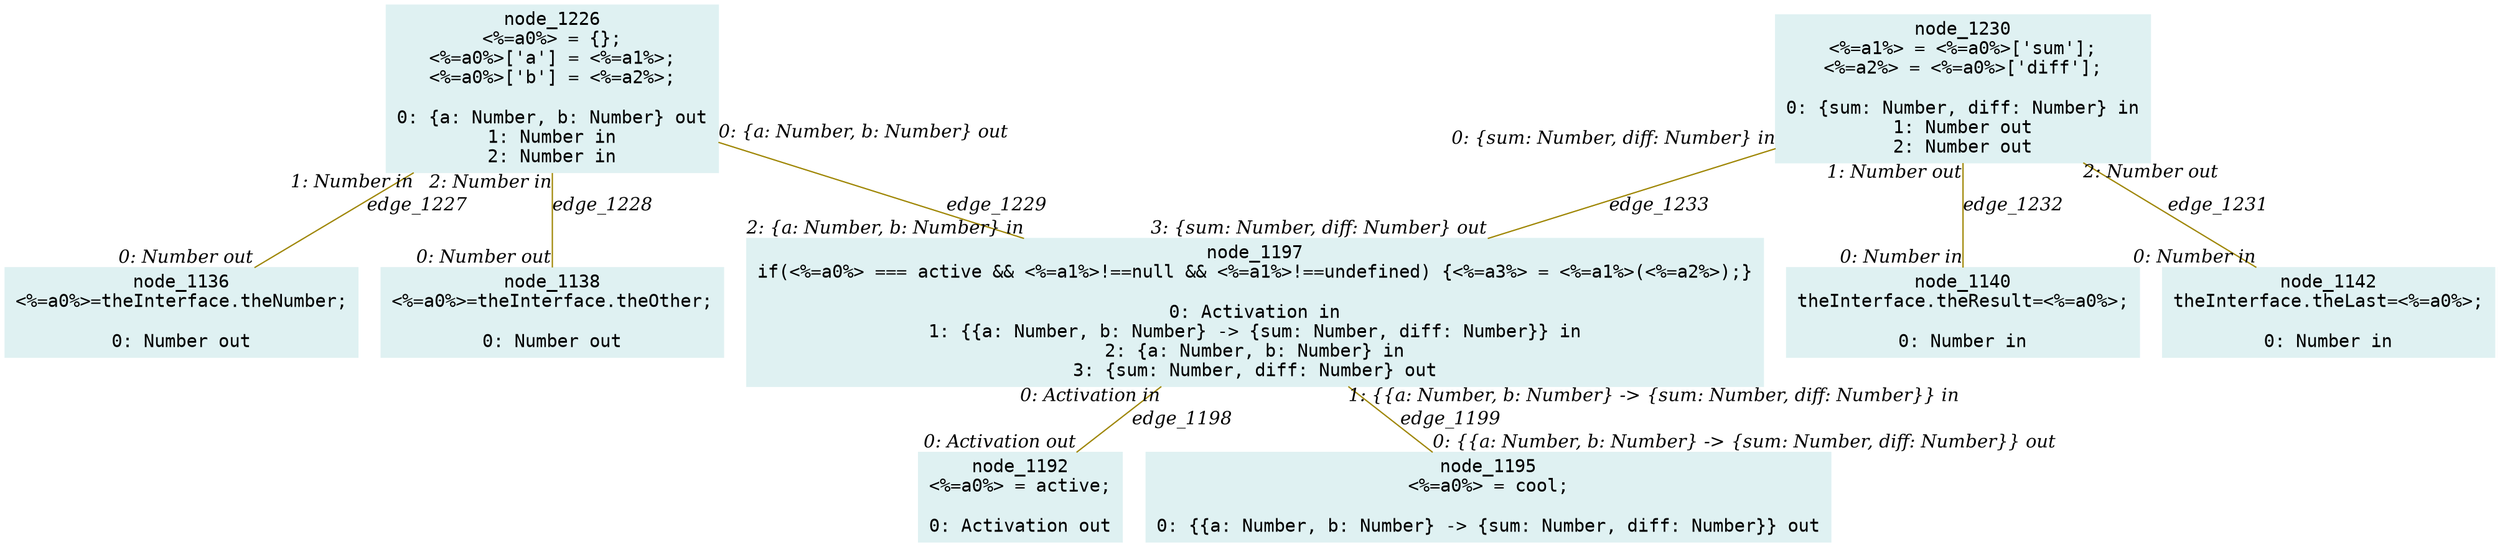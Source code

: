 digraph g{node_1136 [shape="box", style="filled", color="#dff1f2", fontname="Courier", label="node_1136
<%=a0%>=theInterface.theNumber;

0: Number out" ]
node_1138 [shape="box", style="filled", color="#dff1f2", fontname="Courier", label="node_1138
<%=a0%>=theInterface.theOther;

0: Number out" ]
node_1140 [shape="box", style="filled", color="#dff1f2", fontname="Courier", label="node_1140
theInterface.theResult=<%=a0%>;

0: Number in" ]
node_1142 [shape="box", style="filled", color="#dff1f2", fontname="Courier", label="node_1142
theInterface.theLast=<%=a0%>;

0: Number in" ]
node_1192 [shape="box", style="filled", color="#dff1f2", fontname="Courier", label="node_1192
<%=a0%> = active;

0: Activation out" ]
node_1195 [shape="box", style="filled", color="#dff1f2", fontname="Courier", label="node_1195
<%=a0%> = cool;

0: {{a: Number, b: Number} -> {sum: Number, diff: Number}} out" ]
node_1197 [shape="box", style="filled", color="#dff1f2", fontname="Courier", label="node_1197
if(<%=a0%> === active && <%=a1%>!==null && <%=a1%>!==undefined) {<%=a3%> = <%=a1%>(<%=a2%>);}

0: Activation in
1: {{a: Number, b: Number} -> {sum: Number, diff: Number}} in
2: {a: Number, b: Number} in
3: {sum: Number, diff: Number} out" ]
node_1226 [shape="box", style="filled", color="#dff1f2", fontname="Courier", label="node_1226
<%=a0%> = {};
<%=a0%>['a'] = <%=a1%>;
<%=a0%>['b'] = <%=a2%>;

0: {a: Number, b: Number} out
1: Number in
2: Number in" ]
node_1230 [shape="box", style="filled", color="#dff1f2", fontname="Courier", label="node_1230
<%=a1%> = <%=a0%>['sum'];
<%=a2%> = <%=a0%>['diff'];

0: {sum: Number, diff: Number} in
1: Number out
2: Number out" ]
node_1197 -> node_1192 [dir=none, arrowHead=none, fontname="Times-Italic", arrowsize=1, color="#9d8400", label="edge_1198",  headlabel="0: Activation out", taillabel="0: Activation in" ]
node_1197 -> node_1195 [dir=none, arrowHead=none, fontname="Times-Italic", arrowsize=1, color="#9d8400", label="edge_1199",  headlabel="0: {{a: Number, b: Number} -> {sum: Number, diff: Number}} out", taillabel="1: {{a: Number, b: Number} -> {sum: Number, diff: Number}} in" ]
node_1226 -> node_1136 [dir=none, arrowHead=none, fontname="Times-Italic", arrowsize=1, color="#9d8400", label="edge_1227",  headlabel="0: Number out", taillabel="1: Number in" ]
node_1226 -> node_1138 [dir=none, arrowHead=none, fontname="Times-Italic", arrowsize=1, color="#9d8400", label="edge_1228",  headlabel="0: Number out", taillabel="2: Number in" ]
node_1226 -> node_1197 [dir=none, arrowHead=none, fontname="Times-Italic", arrowsize=1, color="#9d8400", label="edge_1229",  headlabel="2: {a: Number, b: Number} in", taillabel="0: {a: Number, b: Number} out" ]
node_1230 -> node_1142 [dir=none, arrowHead=none, fontname="Times-Italic", arrowsize=1, color="#9d8400", label="edge_1231",  headlabel="0: Number in", taillabel="2: Number out" ]
node_1230 -> node_1140 [dir=none, arrowHead=none, fontname="Times-Italic", arrowsize=1, color="#9d8400", label="edge_1232",  headlabel="0: Number in", taillabel="1: Number out" ]
node_1230 -> node_1197 [dir=none, arrowHead=none, fontname="Times-Italic", arrowsize=1, color="#9d8400", label="edge_1233",  headlabel="3: {sum: Number, diff: Number} out", taillabel="0: {sum: Number, diff: Number} in" ]
}